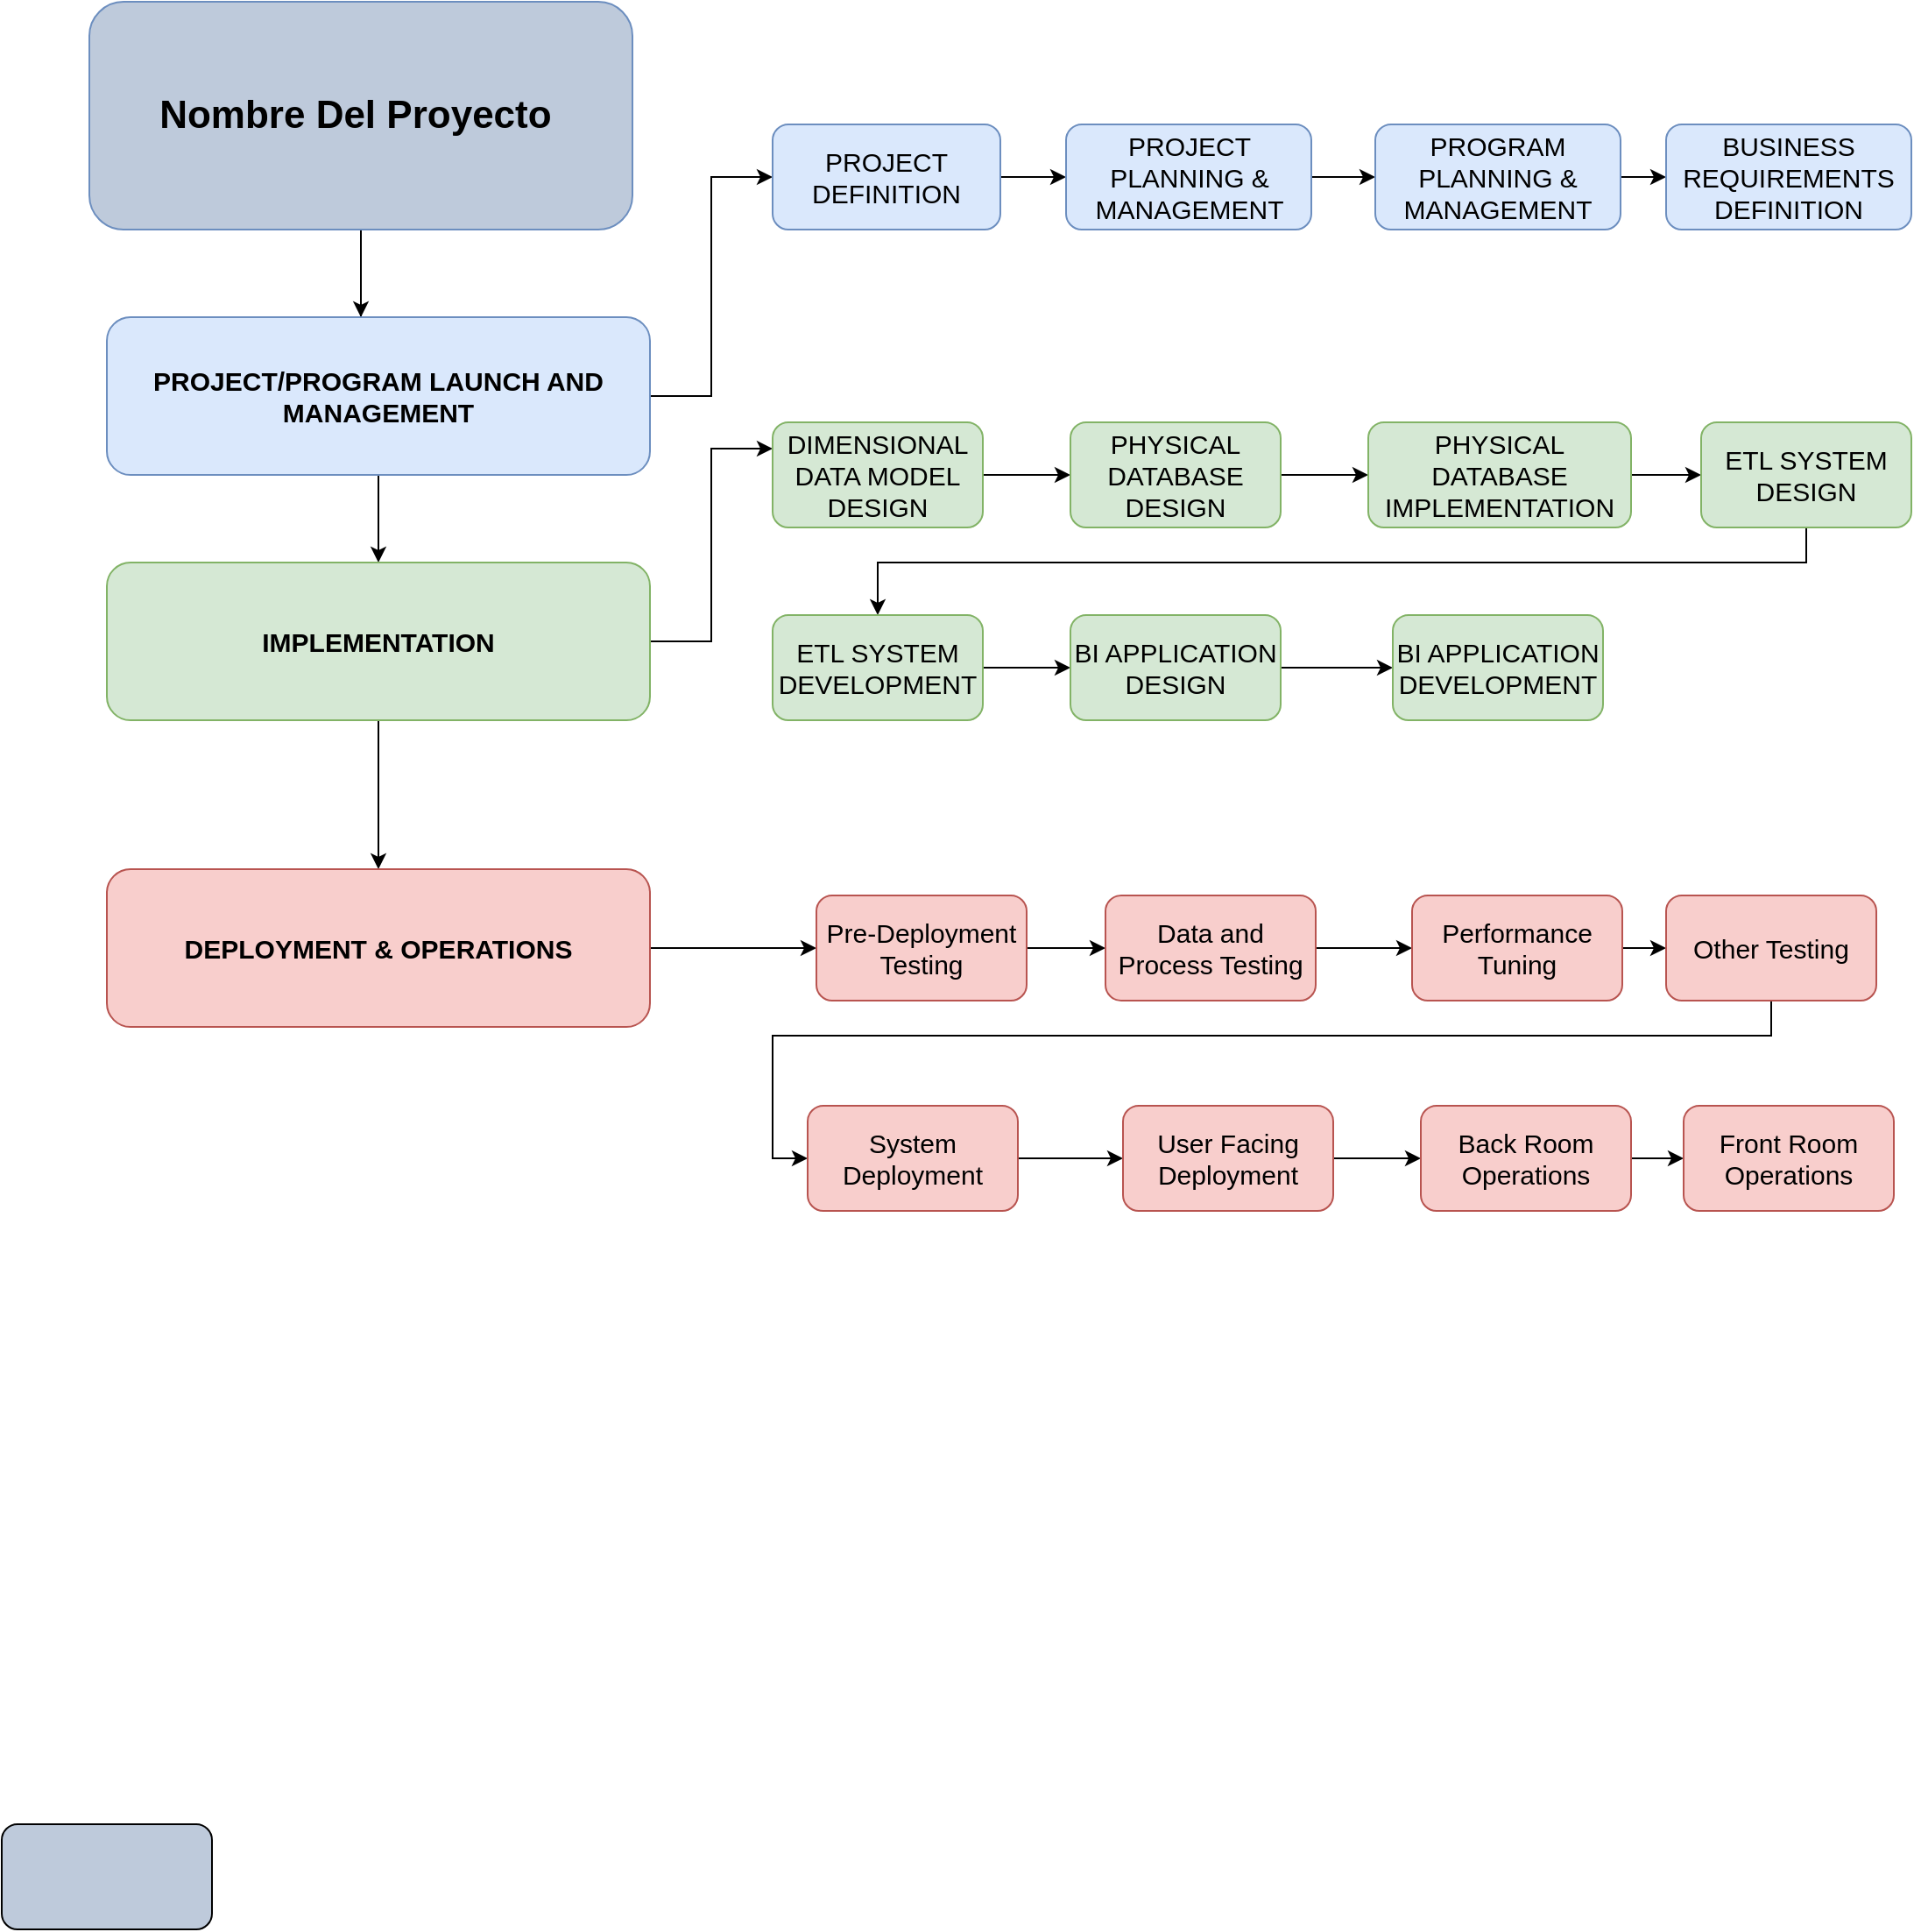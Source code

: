 <mxfile type="github" version="12.1.1" pages="1">
  <diagram id="6a731a19-8d31-9384-78a2-239565b7b9f0" name="Page-1">
    <mxGraphModel grid="1" dx="1220" dy="660" gridSize="10" guides="1" tooltips="1" connect="1" arrows="1" fold="1" page="1" pageScale="1" pageWidth="1169" pageHeight="827" background="#ffffff" math="0" shadow="0">
      <root>
        <mxCell id="0"/>
        <mxCell id="1" parent="0"/>
        <mxCell id="T4d4wd5CuioazKSg51IY-1782" parent="1" style="edgeStyle=orthogonalEdgeStyle;rounded=0;orthogonalLoop=1;jettySize=auto;html=1;" edge="1" target="T4d4wd5CuioazKSg51IY-1781" source="T4d4wd5CuioazKSg51IY-1779">
          <mxGeometry as="geometry" relative="1">
            <Array as="points">
              <mxPoint x="176" y="200"/>
              <mxPoint x="180" y="200"/>
            </Array>
          </mxGeometry>
        </mxCell>
        <mxCell id="T4d4wd5CuioazKSg51IY-1793" parent="1" style="edgeStyle=orthogonalEdgeStyle;rounded=0;orthogonalLoop=1;jettySize=auto;html=1;fontSize=15;entryX=0.5;entryY=0;entryDx=0;entryDy=0;" edge="1" target="T4d4wd5CuioazKSg51IY-1792" source="T4d4wd5CuioazKSg51IY-1779">
          <mxGeometry as="geometry" relative="1">
            <mxPoint as="targetPoint" x="200" y="300"/>
          </mxGeometry>
        </mxCell>
        <mxCell id="T4d4wd5CuioazKSg51IY-1779" value="&lt;font style=&quot;font-size: 22px&quot;&gt;&lt;b&gt;Nombre Del Proyecto&amp;nbsp;&lt;/b&gt;&lt;/font&gt;" parent="1" style="rounded=1;whiteSpace=wrap;html=1;fillColor=#BECADB;strokeColor=#6c8ebf;" vertex="1">
          <mxGeometry as="geometry" x="70" y="10" width="310" height="130"/>
        </mxCell>
        <mxCell id="T4d4wd5CuioazKSg51IY-1788" parent="1" style="edgeStyle=orthogonalEdgeStyle;rounded=0;orthogonalLoop=1;jettySize=auto;html=1;entryX=0;entryY=0.5;entryDx=0;entryDy=0;fontSize=15;" edge="1" target="T4d4wd5CuioazKSg51IY-1784" source="T4d4wd5CuioazKSg51IY-1781">
          <mxGeometry as="geometry" relative="1"/>
        </mxCell>
        <mxCell id="T4d4wd5CuioazKSg51IY-1781" value="PROJECT/PROGRAM LAUNCH AND MANAGEMENT" parent="1" style="rounded=1;whiteSpace=wrap;html=1;fontSize=15;fillColor=#dae8fc;strokeColor=#6c8ebf;fontStyle=1" vertex="1">
          <mxGeometry as="geometry" x="80" y="190" width="310" height="90"/>
        </mxCell>
        <mxCell id="T4d4wd5CuioazKSg51IY-1804" parent="1" style="edgeStyle=orthogonalEdgeStyle;rounded=0;orthogonalLoop=1;jettySize=auto;html=1;entryX=0;entryY=0.5;entryDx=0;entryDy=0;fontSize=15;" edge="1" target="T4d4wd5CuioazKSg51IY-1785" source="T4d4wd5CuioazKSg51IY-1784">
          <mxGeometry as="geometry" relative="1"/>
        </mxCell>
        <mxCell id="T4d4wd5CuioazKSg51IY-1784" value="PROJECT DEFINITION" parent="1" style="rounded=1;whiteSpace=wrap;html=1;fontSize=15;fillColor=#dae8fc;strokeColor=#6c8ebf;" vertex="1">
          <mxGeometry as="geometry" x="460" y="80" width="130" height="60"/>
        </mxCell>
        <mxCell id="4HT_VVjPUtGVz1Hyh2VM-6" value="" parent="1" style="edgeStyle=orthogonalEdgeStyle;rounded=0;orthogonalLoop=1;jettySize=auto;html=1;" edge="1" target="T4d4wd5CuioazKSg51IY-1786" source="T4d4wd5CuioazKSg51IY-1785">
          <mxGeometry as="geometry" relative="1"/>
        </mxCell>
        <mxCell id="T4d4wd5CuioazKSg51IY-1785" value="PROJECT PLANNING &amp;amp; MANAGEMENT" parent="1" style="rounded=1;whiteSpace=wrap;html=1;fontSize=15;fillColor=#dae8fc;strokeColor=#6c8ebf;" vertex="1">
          <mxGeometry as="geometry" x="627.5" y="80" width="140" height="60"/>
        </mxCell>
        <mxCell id="T4d4wd5CuioazKSg51IY-1806" parent="1" style="edgeStyle=orthogonalEdgeStyle;rounded=0;orthogonalLoop=1;jettySize=auto;html=1;fontSize=15;" edge="1" target="T4d4wd5CuioazKSg51IY-1787" source="T4d4wd5CuioazKSg51IY-1786">
          <mxGeometry as="geometry" relative="1"/>
        </mxCell>
        <mxCell id="T4d4wd5CuioazKSg51IY-1786" value="PROGRAM PLANNING &amp;amp; MANAGEMENT" parent="1" style="rounded=1;whiteSpace=wrap;html=1;fontSize=15;fillColor=#dae8fc;strokeColor=#6c8ebf;" vertex="1">
          <mxGeometry as="geometry" x="804" y="80" width="140" height="60"/>
        </mxCell>
        <mxCell id="T4d4wd5CuioazKSg51IY-1787" value="BUSINESS REQUIREMENTS DEFINITION" parent="1" style="rounded=1;whiteSpace=wrap;html=1;fontSize=15;fillColor=#dae8fc;strokeColor=#6c8ebf;" vertex="1">
          <mxGeometry as="geometry" x="970" y="80" width="140" height="60"/>
        </mxCell>
        <mxCell id="T4d4wd5CuioazKSg51IY-1807" parent="1" style="edgeStyle=orthogonalEdgeStyle;rounded=0;orthogonalLoop=1;jettySize=auto;html=1;entryX=0;entryY=0.25;entryDx=0;entryDy=0;fontSize=15;" edge="1" target="T4d4wd5CuioazKSg51IY-1797" source="T4d4wd5CuioazKSg51IY-1792">
          <mxGeometry as="geometry" relative="1"/>
        </mxCell>
        <mxCell id="1AFJzJq5nVhSdo0ociLi-2" value="" parent="1" style="edgeStyle=orthogonalEdgeStyle;rounded=0;orthogonalLoop=1;jettySize=auto;html=1;" edge="1" target="1AFJzJq5nVhSdo0ociLi-1" source="T4d4wd5CuioazKSg51IY-1792">
          <mxGeometry as="geometry" relative="1"/>
        </mxCell>
        <mxCell id="T4d4wd5CuioazKSg51IY-1792" value="IMPLEMENTATION" parent="1" style="rounded=1;whiteSpace=wrap;html=1;fontSize=15;fillColor=#d5e8d4;strokeColor=#82b366;fontStyle=1" vertex="1">
          <mxGeometry as="geometry" x="80" y="330" width="310" height="90"/>
        </mxCell>
        <mxCell id="1AFJzJq5nVhSdo0ociLi-20" parent="1" style="edgeStyle=orthogonalEdgeStyle;rounded=0;orthogonalLoop=1;jettySize=auto;html=1;entryX=0;entryY=0.5;entryDx=0;entryDy=0;" edge="1" target="1AFJzJq5nVhSdo0ociLi-3" source="1AFJzJq5nVhSdo0ociLi-1">
          <mxGeometry as="geometry" relative="1"/>
        </mxCell>
        <mxCell id="1AFJzJq5nVhSdo0ociLi-1" value="DEPLOYMENT &amp;amp; OPERATIONS" parent="1" style="rounded=1;whiteSpace=wrap;html=1;fontSize=15;fillColor=#f8cecc;strokeColor=#b85450;fontStyle=1" vertex="1">
          <mxGeometry as="geometry" x="80" y="505" width="310" height="90"/>
        </mxCell>
        <mxCell id="T4d4wd5CuioazKSg51IY-1808" parent="1" style="edgeStyle=orthogonalEdgeStyle;rounded=0;orthogonalLoop=1;jettySize=auto;html=1;fontSize=15;" edge="1" target="T4d4wd5CuioazKSg51IY-1798" source="T4d4wd5CuioazKSg51IY-1797">
          <mxGeometry as="geometry" relative="1"/>
        </mxCell>
        <mxCell id="T4d4wd5CuioazKSg51IY-1797" value="DIMENSIONAL DATA MODEL DESIGN" parent="1" style="rounded=1;whiteSpace=wrap;html=1;fillColor=#d5e8d4;fontSize=15;strokeColor=#82b366;" vertex="1">
          <mxGeometry as="geometry" x="460" y="250" width="120" height="60"/>
        </mxCell>
        <mxCell id="T4d4wd5CuioazKSg51IY-1809" parent="1" style="edgeStyle=orthogonalEdgeStyle;rounded=0;orthogonalLoop=1;jettySize=auto;html=1;entryX=0;entryY=0.5;entryDx=0;entryDy=0;fontSize=15;" edge="1" target="T4d4wd5CuioazKSg51IY-1799" source="T4d4wd5CuioazKSg51IY-1798">
          <mxGeometry as="geometry" relative="1"/>
        </mxCell>
        <mxCell id="T4d4wd5CuioazKSg51IY-1798" value="PHYSICAL DATABASE DESIGN" parent="1" style="rounded=1;whiteSpace=wrap;html=1;fillColor=#d5e8d4;fontSize=15;strokeColor=#82b366;" vertex="1">
          <mxGeometry as="geometry" x="630" y="250" width="120" height="60"/>
        </mxCell>
        <mxCell id="4HT_VVjPUtGVz1Hyh2VM-7" value="" parent="1" style="edgeStyle=orthogonalEdgeStyle;rounded=0;orthogonalLoop=1;jettySize=auto;html=1;" edge="1" target="T4d4wd5CuioazKSg51IY-1800" source="T4d4wd5CuioazKSg51IY-1799">
          <mxGeometry as="geometry" relative="1"/>
        </mxCell>
        <mxCell id="T4d4wd5CuioazKSg51IY-1799" value="PHYSICAL DATABASE IMPLEMENTATION" parent="1" style="rounded=1;whiteSpace=wrap;html=1;fillColor=#d5e8d4;fontSize=15;strokeColor=#82b366;" vertex="1">
          <mxGeometry as="geometry" x="800" y="250" width="150" height="60"/>
        </mxCell>
        <mxCell id="4HT_VVjPUtGVz1Hyh2VM-8" parent="1" style="edgeStyle=orthogonalEdgeStyle;rounded=0;orthogonalLoop=1;jettySize=auto;html=1;" edge="1" target="T4d4wd5CuioazKSg51IY-1801" source="T4d4wd5CuioazKSg51IY-1800">
          <mxGeometry as="geometry" relative="1">
            <Array as="points">
              <mxPoint x="1050" y="330"/>
              <mxPoint x="520" y="330"/>
            </Array>
          </mxGeometry>
        </mxCell>
        <mxCell id="T4d4wd5CuioazKSg51IY-1800" value="ETL SYSTEM DESIGN" parent="1" style="rounded=1;whiteSpace=wrap;html=1;fillColor=#d5e8d4;fontSize=15;strokeColor=#82b366;" vertex="1">
          <mxGeometry as="geometry" x="990" y="250" width="120" height="60"/>
        </mxCell>
        <mxCell id="T4d4wd5CuioazKSg51IY-1812" parent="1" style="edgeStyle=orthogonalEdgeStyle;rounded=0;orthogonalLoop=1;jettySize=auto;html=1;fontSize=15;" edge="1" target="T4d4wd5CuioazKSg51IY-1802" source="T4d4wd5CuioazKSg51IY-1801">
          <mxGeometry as="geometry" relative="1"/>
        </mxCell>
        <mxCell id="T4d4wd5CuioazKSg51IY-1801" value="ETL SYSTEM DEVELOPMENT" parent="1" style="rounded=1;whiteSpace=wrap;html=1;fillColor=#d5e8d4;fontSize=15;strokeColor=#82b366;" vertex="1">
          <mxGeometry as="geometry" x="460" y="360" width="120" height="60"/>
        </mxCell>
        <mxCell id="4HT_VVjPUtGVz1Hyh2VM-4" parent="1" style="edgeStyle=orthogonalEdgeStyle;rounded=0;orthogonalLoop=1;jettySize=auto;html=1;entryX=0;entryY=0.5;entryDx=0;entryDy=0;" edge="1" target="T4d4wd5CuioazKSg51IY-1803" source="T4d4wd5CuioazKSg51IY-1802">
          <mxGeometry as="geometry" relative="1"/>
        </mxCell>
        <mxCell id="T4d4wd5CuioazKSg51IY-1802" value="BI APPLICATION DESIGN" parent="1" style="rounded=1;whiteSpace=wrap;html=1;fillColor=#d5e8d4;fontSize=15;strokeColor=#82b366;" vertex="1">
          <mxGeometry as="geometry" x="630" y="360" width="120" height="60"/>
        </mxCell>
        <mxCell id="T4d4wd5CuioazKSg51IY-1803" value="BI APPLICATION DEVELOPMENT" parent="1" style="rounded=1;whiteSpace=wrap;html=1;fillColor=#d5e8d4;fontSize=15;strokeColor=#82b366;" vertex="1">
          <mxGeometry as="geometry" x="814" y="360" width="120" height="60"/>
        </mxCell>
        <mxCell id="T4d4wd5CuioazKSg51IY-1813" value="" parent="1" style="rounded=1;whiteSpace=wrap;html=1;fillColor=#BECADB;fontSize=15;" vertex="1">
          <mxGeometry as="geometry" x="20" y="1050" width="120" height="60"/>
        </mxCell>
        <mxCell id="1AFJzJq5nVhSdo0ociLi-5" value="" parent="1" style="edgeStyle=orthogonalEdgeStyle;rounded=0;orthogonalLoop=1;jettySize=auto;html=1;" edge="1" target="1AFJzJq5nVhSdo0ociLi-4" source="1AFJzJq5nVhSdo0ociLi-3">
          <mxGeometry as="geometry" relative="1"/>
        </mxCell>
        <mxCell id="1AFJzJq5nVhSdo0ociLi-3" value="Pre-Deployment Testing" parent="1" style="rounded=1;whiteSpace=wrap;html=1;fillColor=#f8cecc;fontSize=15;strokeColor=#b85450;" vertex="1">
          <mxGeometry as="geometry" x="485" y="520" width="120" height="60"/>
        </mxCell>
        <mxCell id="1AFJzJq5nVhSdo0ociLi-7" value="" parent="1" style="edgeStyle=orthogonalEdgeStyle;rounded=0;orthogonalLoop=1;jettySize=auto;html=1;" edge="1" target="1AFJzJq5nVhSdo0ociLi-6" source="1AFJzJq5nVhSdo0ociLi-4">
          <mxGeometry as="geometry" relative="1"/>
        </mxCell>
        <mxCell id="1AFJzJq5nVhSdo0ociLi-4" value="Data and Process Testing" parent="1" style="rounded=1;whiteSpace=wrap;html=1;fillColor=#f8cecc;fontSize=15;strokeColor=#b85450;" vertex="1">
          <mxGeometry as="geometry" x="650" y="520" width="120" height="60"/>
        </mxCell>
        <mxCell id="4HT_VVjPUtGVz1Hyh2VM-1" parent="1" style="edgeStyle=orthogonalEdgeStyle;rounded=0;orthogonalLoop=1;jettySize=auto;html=1;entryX=0;entryY=0.5;entryDx=0;entryDy=0;" edge="1" target="1AFJzJq5nVhSdo0ociLi-8" source="1AFJzJq5nVhSdo0ociLi-6">
          <mxGeometry as="geometry" relative="1"/>
        </mxCell>
        <mxCell id="1AFJzJq5nVhSdo0ociLi-6" value="Performance Tuning" parent="1" style="rounded=1;whiteSpace=wrap;html=1;fillColor=#f8cecc;fontSize=15;strokeColor=#b85450;" vertex="1">
          <mxGeometry as="geometry" x="825" y="520" width="120" height="60"/>
        </mxCell>
        <mxCell id="4HT_VVjPUtGVz1Hyh2VM-3" parent="1" style="edgeStyle=orthogonalEdgeStyle;rounded=0;orthogonalLoop=1;jettySize=auto;html=1;entryX=0;entryY=0.5;entryDx=0;entryDy=0;" edge="1" target="1AFJzJq5nVhSdo0ociLi-10" source="1AFJzJq5nVhSdo0ociLi-8">
          <mxGeometry as="geometry" relative="1">
            <Array as="points">
              <mxPoint x="1030" y="600"/>
              <mxPoint x="460" y="600"/>
              <mxPoint x="460" y="670"/>
            </Array>
          </mxGeometry>
        </mxCell>
        <mxCell id="1AFJzJq5nVhSdo0ociLi-8" value="Other Testing" parent="1" style="rounded=1;whiteSpace=wrap;html=1;fillColor=#f8cecc;fontSize=15;strokeColor=#b85450;" vertex="1">
          <mxGeometry as="geometry" x="970" y="520" width="120" height="60"/>
        </mxCell>
        <mxCell id="1AFJzJq5nVhSdo0ociLi-13" value="" parent="1" style="edgeStyle=orthogonalEdgeStyle;rounded=0;orthogonalLoop=1;jettySize=auto;html=1;" edge="1" target="1AFJzJq5nVhSdo0ociLi-12" source="1AFJzJq5nVhSdo0ociLi-10">
          <mxGeometry as="geometry" relative="1"/>
        </mxCell>
        <mxCell id="1AFJzJq5nVhSdo0ociLi-10" value="System Deployment" parent="1" style="rounded=1;whiteSpace=wrap;html=1;fillColor=#f8cecc;fontSize=15;strokeColor=#b85450;" vertex="1">
          <mxGeometry as="geometry" x="480" y="640" width="120" height="60"/>
        </mxCell>
        <mxCell id="1AFJzJq5nVhSdo0ociLi-17" value="" parent="1" style="edgeStyle=orthogonalEdgeStyle;rounded=0;orthogonalLoop=1;jettySize=auto;html=1;" edge="1" target="1AFJzJq5nVhSdo0ociLi-16" source="1AFJzJq5nVhSdo0ociLi-12">
          <mxGeometry as="geometry" relative="1"/>
        </mxCell>
        <mxCell id="1AFJzJq5nVhSdo0ociLi-12" value="User Facing Deployment" parent="1" style="rounded=1;whiteSpace=wrap;html=1;fillColor=#f8cecc;fontSize=15;strokeColor=#b85450;" vertex="1">
          <mxGeometry as="geometry" x="660" y="640" width="120" height="60"/>
        </mxCell>
        <mxCell id="1AFJzJq5nVhSdo0ociLi-19" value="" parent="1" style="edgeStyle=orthogonalEdgeStyle;rounded=0;orthogonalLoop=1;jettySize=auto;html=1;" edge="1" target="1AFJzJq5nVhSdo0ociLi-18" source="1AFJzJq5nVhSdo0ociLi-16">
          <mxGeometry as="geometry" relative="1"/>
        </mxCell>
        <mxCell id="1AFJzJq5nVhSdo0ociLi-16" value="Back Room Operations" parent="1" style="rounded=1;whiteSpace=wrap;html=1;fillColor=#f8cecc;fontSize=15;strokeColor=#b85450;" vertex="1">
          <mxGeometry as="geometry" x="830" y="640" width="120" height="60"/>
        </mxCell>
        <mxCell id="1AFJzJq5nVhSdo0ociLi-18" value="Front Room Operations" parent="1" style="rounded=1;whiteSpace=wrap;html=1;fillColor=#f8cecc;fontSize=15;strokeColor=#b85450;" vertex="1">
          <mxGeometry as="geometry" x="980" y="640" width="120" height="60"/>
        </mxCell>
      </root>
    </mxGraphModel>
  </diagram>
</mxfile>
